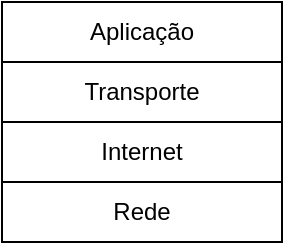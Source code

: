 <mxfile version="20.2.4" type="device"><diagram id="ffKLKaFEFcgQjF6BVCEt" name="Página-1"><mxGraphModel dx="981" dy="508" grid="1" gridSize="10" guides="1" tooltips="1" connect="1" arrows="1" fold="1" page="1" pageScale="1" pageWidth="827" pageHeight="1169" math="0" shadow="0"><root><mxCell id="0"/><mxCell id="1" parent="0"/><mxCell id="Tzk5ungnbE6gm15_9-Th-7" value="Internet" style="rounded=0;whiteSpace=wrap;html=1;strokeColor=default;fillColor=none;" vertex="1" parent="1"><mxGeometry x="40" y="190" width="140" height="30" as="geometry"/></mxCell><mxCell id="Tzk5ungnbE6gm15_9-Th-8" value="Rede" style="rounded=0;whiteSpace=wrap;html=1;strokeColor=default;fillColor=none;" vertex="1" parent="1"><mxGeometry x="40" y="220" width="140" height="30" as="geometry"/></mxCell><mxCell id="Tzk5ungnbE6gm15_9-Th-9" value="Transporte" style="rounded=0;whiteSpace=wrap;html=1;strokeColor=default;fillColor=none;" vertex="1" parent="1"><mxGeometry x="40" y="160" width="140" height="30" as="geometry"/></mxCell><mxCell id="Tzk5ungnbE6gm15_9-Th-10" value="Aplicação" style="rounded=0;whiteSpace=wrap;html=1;strokeColor=default;fillColor=none;" vertex="1" parent="1"><mxGeometry x="40" y="130" width="140" height="30" as="geometry"/></mxCell></root></mxGraphModel></diagram></mxfile>